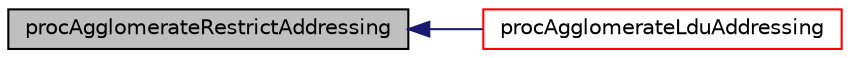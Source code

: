 digraph "procAgglomerateRestrictAddressing"
{
  bgcolor="transparent";
  edge [fontname="Helvetica",fontsize="10",labelfontname="Helvetica",labelfontsize="10"];
  node [fontname="Helvetica",fontsize="10",shape=record];
  rankdir="LR";
  Node1 [label="procAgglomerateRestrictAddressing",height=0.2,width=0.4,color="black", fillcolor="grey75", style="filled", fontcolor="black"];
  Node1 -> Node2 [dir="back",color="midnightblue",fontsize="10",style="solid",fontname="Helvetica"];
  Node2 [label="procAgglomerateLduAddressing",height=0.2,width=0.4,color="red",URL="$a00896.html#a502ca78063804821f67dd5e7eb434657",tooltip="Collect and combine processor meshes into allMesh. "];
}
